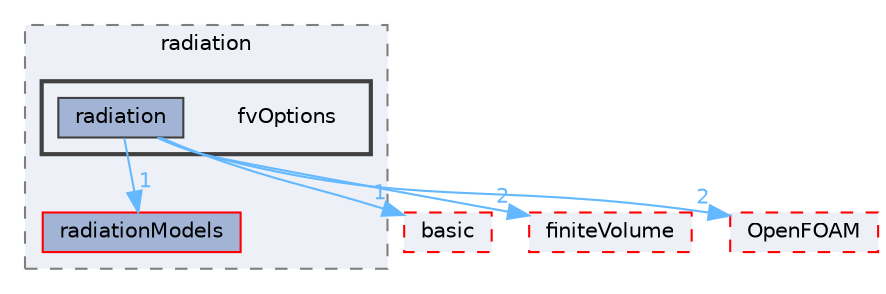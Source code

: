 digraph "src/thermophysicalModels/radiation/fvOptions"
{
 // LATEX_PDF_SIZE
  bgcolor="transparent";
  edge [fontname=Helvetica,fontsize=10,labelfontname=Helvetica,labelfontsize=10];
  node [fontname=Helvetica,fontsize=10,shape=box,height=0.2,width=0.4];
  compound=true
  subgraph clusterdir_372f5e43f50c30dcf3bbe70654c3d27a {
    graph [ bgcolor="#edf0f7", pencolor="grey50", label="radiation", fontname=Helvetica,fontsize=10 style="filled,dashed", URL="dir_372f5e43f50c30dcf3bbe70654c3d27a.html",tooltip=""]
  dir_23cbc874b5ea49089939faa93b6f03ce [label="radiationModels", fillcolor="#a2b4d6", color="red", style="filled", URL="dir_23cbc874b5ea49089939faa93b6f03ce.html",tooltip=""];
  subgraph clusterdir_f00adc80fc37f2056880ee24b13d5397 {
    graph [ bgcolor="#edf0f7", pencolor="grey25", label="", fontname=Helvetica,fontsize=10 style="filled,bold", URL="dir_f00adc80fc37f2056880ee24b13d5397.html",tooltip=""]
    dir_f00adc80fc37f2056880ee24b13d5397 [shape=plaintext, label="fvOptions"];
  dir_b4efe5c16ddb6b59c7711be2fff5023e [label="radiation", fillcolor="#a2b4d6", color="grey25", style="filled", URL="dir_b4efe5c16ddb6b59c7711be2fff5023e.html",tooltip=""];
  }
  }
  dir_38cb9973e0eaf6834e10b18bff965c4b [label="basic", fillcolor="#edf0f7", color="red", style="filled,dashed", URL="dir_38cb9973e0eaf6834e10b18bff965c4b.html",tooltip=""];
  dir_9bd15774b555cf7259a6fa18f99fe99b [label="finiteVolume", fillcolor="#edf0f7", color="red", style="filled,dashed", URL="dir_9bd15774b555cf7259a6fa18f99fe99b.html",tooltip=""];
  dir_c5473ff19b20e6ec4dfe5c310b3778a8 [label="OpenFOAM", fillcolor="#edf0f7", color="red", style="filled,dashed", URL="dir_c5473ff19b20e6ec4dfe5c310b3778a8.html",tooltip=""];
  dir_b4efe5c16ddb6b59c7711be2fff5023e->dir_23cbc874b5ea49089939faa93b6f03ce [headlabel="1", labeldistance=1.5 headhref="dir_003172_003174.html" href="dir_003172_003174.html" color="steelblue1" fontcolor="steelblue1"];
  dir_b4efe5c16ddb6b59c7711be2fff5023e->dir_38cb9973e0eaf6834e10b18bff965c4b [headlabel="1", labeldistance=1.5 headhref="dir_003172_000219.html" href="dir_003172_000219.html" color="steelblue1" fontcolor="steelblue1"];
  dir_b4efe5c16ddb6b59c7711be2fff5023e->dir_9bd15774b555cf7259a6fa18f99fe99b [headlabel="2", labeldistance=1.5 headhref="dir_003172_001387.html" href="dir_003172_001387.html" color="steelblue1" fontcolor="steelblue1"];
  dir_b4efe5c16ddb6b59c7711be2fff5023e->dir_c5473ff19b20e6ec4dfe5c310b3778a8 [headlabel="2", labeldistance=1.5 headhref="dir_003172_002695.html" href="dir_003172_002695.html" color="steelblue1" fontcolor="steelblue1"];
}

